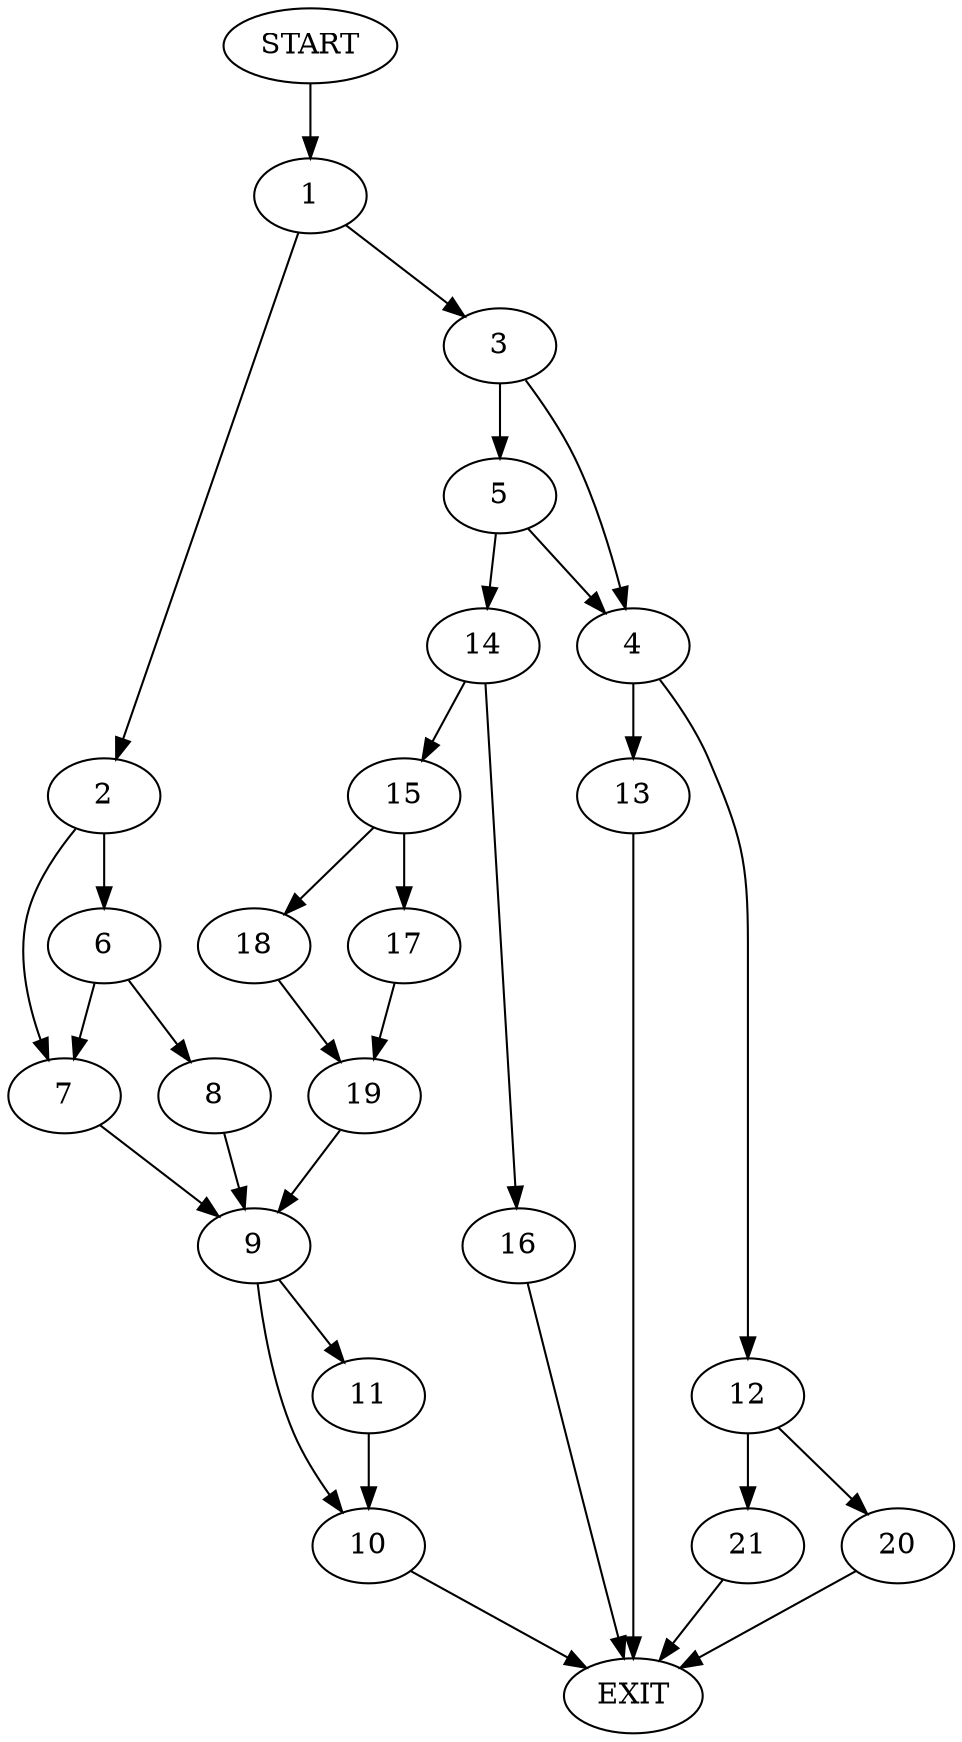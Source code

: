 digraph {
0 [label="START"]
22 [label="EXIT"]
0 -> 1
1 -> 2
1 -> 3
3 -> 4
3 -> 5
2 -> 6
2 -> 7
6 -> 7
6 -> 8
7 -> 9
8 -> 9
9 -> 10
9 -> 11
4 -> 12
4 -> 13
5 -> 4
5 -> 14
14 -> 15
14 -> 16
16 -> 22
15 -> 17
15 -> 18
18 -> 19
17 -> 19
19 -> 9
12 -> 20
12 -> 21
13 -> 22
20 -> 22
21 -> 22
10 -> 22
11 -> 10
}
